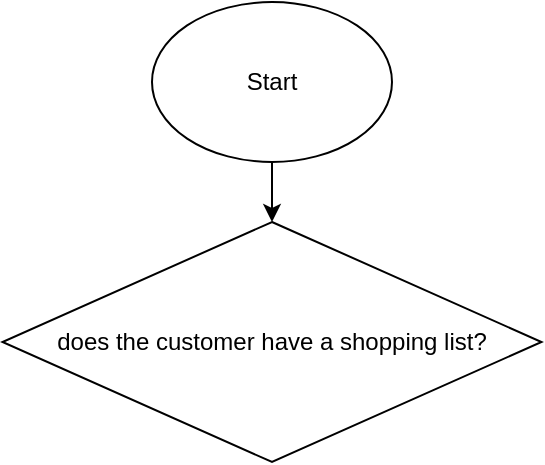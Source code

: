 <mxfile version="22.1.11" type="github">
  <diagram id="C5RBs43oDa-KdzZeNtuy" name="Page-1">
    <mxGraphModel dx="722" dy="460" grid="1" gridSize="10" guides="1" tooltips="1" connect="1" arrows="1" fold="1" page="1" pageScale="1" pageWidth="827" pageHeight="1169" math="0" shadow="0">
      <root>
        <mxCell id="WIyWlLk6GJQsqaUBKTNV-0" />
        <mxCell id="WIyWlLk6GJQsqaUBKTNV-1" parent="WIyWlLk6GJQsqaUBKTNV-0" />
        <mxCell id="mVPn0fDBxu0WdpIJ25zF-2" style="edgeStyle=orthogonalEdgeStyle;rounded=0;orthogonalLoop=1;jettySize=auto;html=1;entryX=0.5;entryY=0;entryDx=0;entryDy=0;" edge="1" parent="WIyWlLk6GJQsqaUBKTNV-1" source="mVPn0fDBxu0WdpIJ25zF-0" target="mVPn0fDBxu0WdpIJ25zF-1">
          <mxGeometry relative="1" as="geometry" />
        </mxCell>
        <mxCell id="mVPn0fDBxu0WdpIJ25zF-0" value="Start" style="ellipse;whiteSpace=wrap;html=1;" vertex="1" parent="WIyWlLk6GJQsqaUBKTNV-1">
          <mxGeometry x="350" y="130" width="120" height="80" as="geometry" />
        </mxCell>
        <mxCell id="mVPn0fDBxu0WdpIJ25zF-1" value="does the customer have a shopping list?" style="rhombus;whiteSpace=wrap;html=1;rounded=0;" vertex="1" parent="WIyWlLk6GJQsqaUBKTNV-1">
          <mxGeometry x="275.25" y="240" width="269.5" height="120" as="geometry" />
        </mxCell>
      </root>
    </mxGraphModel>
  </diagram>
</mxfile>
